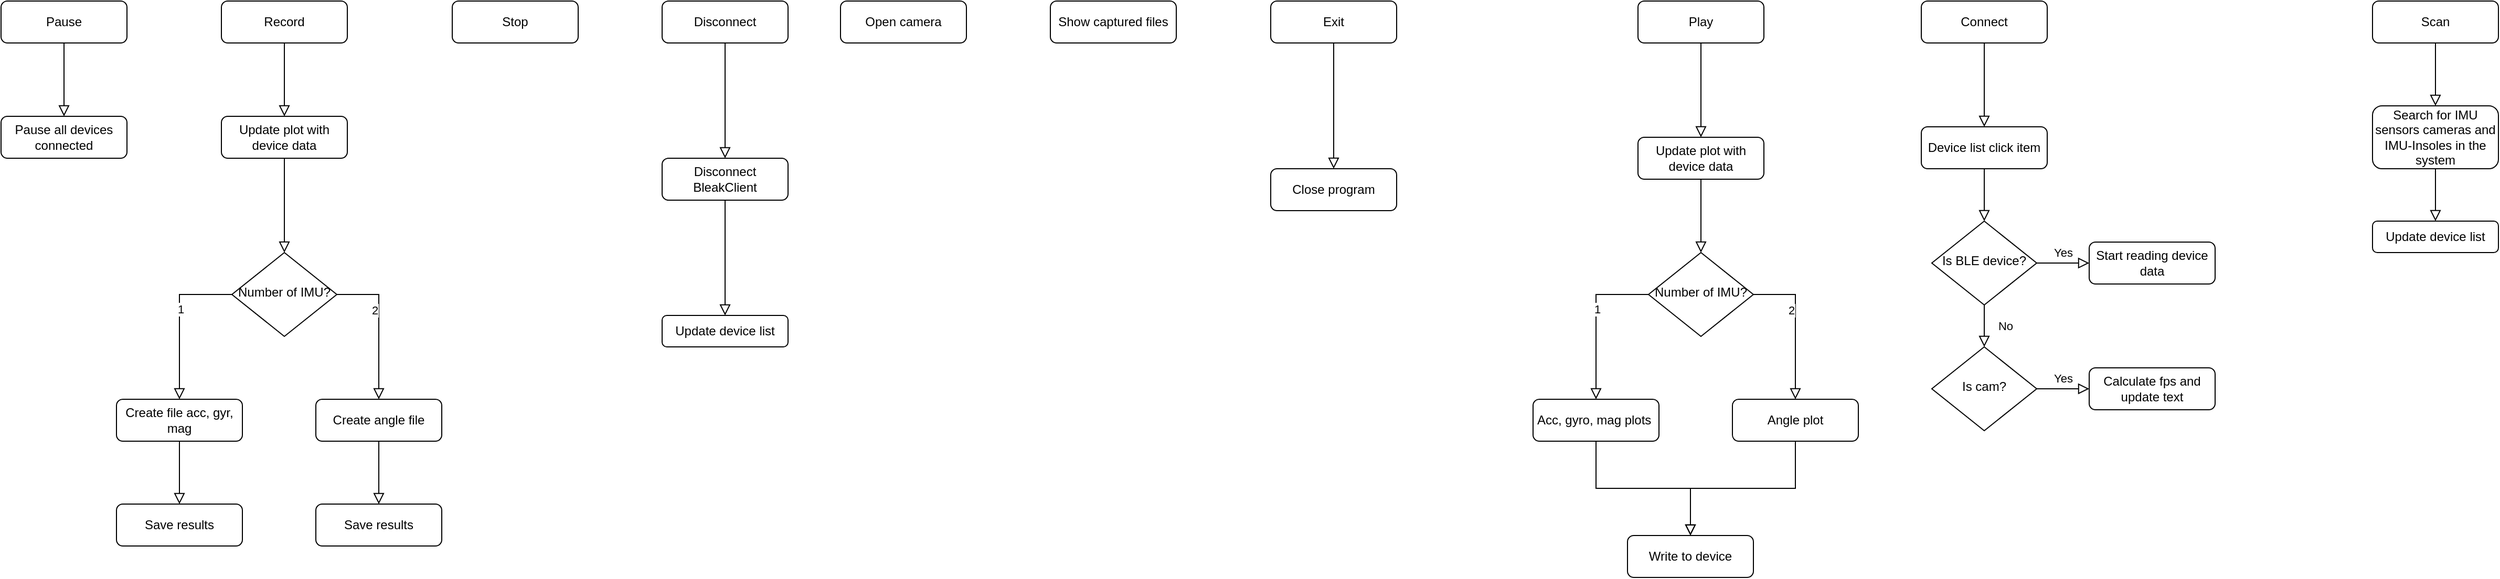 <mxfile version="20.3.0" type="github">
  <diagram id="C5RBs43oDa-KdzZeNtuy" name="Page-1">
    <mxGraphModel dx="3903" dy="1963" grid="1" gridSize="10" guides="1" tooltips="1" connect="1" arrows="1" fold="1" page="1" pageScale="1" pageWidth="827" pageHeight="1169" math="0" shadow="0">
      <root>
        <mxCell id="WIyWlLk6GJQsqaUBKTNV-0" />
        <mxCell id="WIyWlLk6GJQsqaUBKTNV-1" parent="WIyWlLk6GJQsqaUBKTNV-0" />
        <mxCell id="WIyWlLk6GJQsqaUBKTNV-2" value="" style="rounded=0;html=1;jettySize=auto;orthogonalLoop=1;fontSize=11;endArrow=block;endFill=0;endSize=8;strokeWidth=1;shadow=0;labelBackgroundColor=none;edgeStyle=orthogonalEdgeStyle;" parent="WIyWlLk6GJQsqaUBKTNV-1" source="WIyWlLk6GJQsqaUBKTNV-3" target="WIyWlLk6GJQsqaUBKTNV-6" edge="1">
          <mxGeometry relative="1" as="geometry" />
        </mxCell>
        <mxCell id="WIyWlLk6GJQsqaUBKTNV-3" value="Device list click item" style="rounded=1;whiteSpace=wrap;html=1;fontSize=12;glass=0;strokeWidth=1;shadow=0;" parent="WIyWlLk6GJQsqaUBKTNV-1" vertex="1">
          <mxGeometry x="160" y="80" width="120" height="40" as="geometry" />
        </mxCell>
        <mxCell id="WIyWlLk6GJQsqaUBKTNV-4" value="No" style="rounded=0;html=1;jettySize=auto;orthogonalLoop=1;fontSize=11;endArrow=block;endFill=0;endSize=8;strokeWidth=1;shadow=0;labelBackgroundColor=none;edgeStyle=orthogonalEdgeStyle;" parent="WIyWlLk6GJQsqaUBKTNV-1" source="WIyWlLk6GJQsqaUBKTNV-6" target="WIyWlLk6GJQsqaUBKTNV-10" edge="1">
          <mxGeometry y="20" relative="1" as="geometry">
            <mxPoint as="offset" />
          </mxGeometry>
        </mxCell>
        <mxCell id="WIyWlLk6GJQsqaUBKTNV-5" value="Yes" style="edgeStyle=orthogonalEdgeStyle;rounded=0;html=1;jettySize=auto;orthogonalLoop=1;fontSize=11;endArrow=block;endFill=0;endSize=8;strokeWidth=1;shadow=0;labelBackgroundColor=none;" parent="WIyWlLk6GJQsqaUBKTNV-1" source="WIyWlLk6GJQsqaUBKTNV-6" target="WIyWlLk6GJQsqaUBKTNV-7" edge="1">
          <mxGeometry y="10" relative="1" as="geometry">
            <mxPoint as="offset" />
          </mxGeometry>
        </mxCell>
        <mxCell id="WIyWlLk6GJQsqaUBKTNV-6" value="Is BLE device?" style="rhombus;whiteSpace=wrap;html=1;shadow=0;fontFamily=Helvetica;fontSize=12;align=center;strokeWidth=1;spacing=6;spacingTop=-4;" parent="WIyWlLk6GJQsqaUBKTNV-1" vertex="1">
          <mxGeometry x="170" y="170" width="100" height="80" as="geometry" />
        </mxCell>
        <mxCell id="WIyWlLk6GJQsqaUBKTNV-7" value="Start reading device data" style="rounded=1;whiteSpace=wrap;html=1;fontSize=12;glass=0;strokeWidth=1;shadow=0;" parent="WIyWlLk6GJQsqaUBKTNV-1" vertex="1">
          <mxGeometry x="320" y="190" width="120" height="40" as="geometry" />
        </mxCell>
        <mxCell id="WIyWlLk6GJQsqaUBKTNV-9" value="Yes" style="edgeStyle=orthogonalEdgeStyle;rounded=0;html=1;jettySize=auto;orthogonalLoop=1;fontSize=11;endArrow=block;endFill=0;endSize=8;strokeWidth=1;shadow=0;labelBackgroundColor=none;" parent="WIyWlLk6GJQsqaUBKTNV-1" source="WIyWlLk6GJQsqaUBKTNV-10" target="WIyWlLk6GJQsqaUBKTNV-12" edge="1">
          <mxGeometry y="10" relative="1" as="geometry">
            <mxPoint as="offset" />
          </mxGeometry>
        </mxCell>
        <mxCell id="WIyWlLk6GJQsqaUBKTNV-10" value="Is cam?" style="rhombus;whiteSpace=wrap;html=1;shadow=0;fontFamily=Helvetica;fontSize=12;align=center;strokeWidth=1;spacing=6;spacingTop=-4;" parent="WIyWlLk6GJQsqaUBKTNV-1" vertex="1">
          <mxGeometry x="170" y="290" width="100" height="80" as="geometry" />
        </mxCell>
        <mxCell id="WIyWlLk6GJQsqaUBKTNV-12" value="Calculate fps and update text" style="rounded=1;whiteSpace=wrap;html=1;fontSize=12;glass=0;strokeWidth=1;shadow=0;" parent="WIyWlLk6GJQsqaUBKTNV-1" vertex="1">
          <mxGeometry x="320" y="310" width="120" height="40" as="geometry" />
        </mxCell>
        <mxCell id="mn28sRKZHJ29L1jKlbp--0" value="Connect" style="rounded=1;whiteSpace=wrap;html=1;fontSize=12;glass=0;strokeWidth=1;shadow=0;" parent="WIyWlLk6GJQsqaUBKTNV-1" vertex="1">
          <mxGeometry x="160" y="-40" width="120" height="40" as="geometry" />
        </mxCell>
        <mxCell id="mn28sRKZHJ29L1jKlbp--1" value="" style="rounded=0;html=1;jettySize=auto;orthogonalLoop=1;fontSize=11;endArrow=block;endFill=0;endSize=8;strokeWidth=1;shadow=0;labelBackgroundColor=none;edgeStyle=orthogonalEdgeStyle;" parent="WIyWlLk6GJQsqaUBKTNV-1" source="mn28sRKZHJ29L1jKlbp--0" target="WIyWlLk6GJQsqaUBKTNV-3" edge="1">
          <mxGeometry relative="1" as="geometry">
            <mxPoint x="300" y="10" as="sourcePoint" />
            <mxPoint x="300" y="60" as="targetPoint" />
          </mxGeometry>
        </mxCell>
        <mxCell id="mn28sRKZHJ29L1jKlbp--2" value="Scan" style="rounded=1;whiteSpace=wrap;html=1;fontSize=12;glass=0;strokeWidth=1;shadow=0;" parent="WIyWlLk6GJQsqaUBKTNV-1" vertex="1">
          <mxGeometry x="590" y="-40" width="120" height="40" as="geometry" />
        </mxCell>
        <mxCell id="mn28sRKZHJ29L1jKlbp--3" value="Search for IMU sensors cameras and IMU-Insoles in the system" style="rounded=1;whiteSpace=wrap;html=1;fontSize=12;glass=0;strokeWidth=1;shadow=0;" parent="WIyWlLk6GJQsqaUBKTNV-1" vertex="1">
          <mxGeometry x="590" y="60" width="120" height="60" as="geometry" />
        </mxCell>
        <mxCell id="mn28sRKZHJ29L1jKlbp--4" value="Update device list" style="rounded=1;whiteSpace=wrap;html=1;fontSize=12;glass=0;strokeWidth=1;shadow=0;" parent="WIyWlLk6GJQsqaUBKTNV-1" vertex="1">
          <mxGeometry x="590" y="170" width="120" height="30" as="geometry" />
        </mxCell>
        <mxCell id="mn28sRKZHJ29L1jKlbp--5" value="" style="rounded=0;html=1;jettySize=auto;orthogonalLoop=1;fontSize=11;endArrow=block;endFill=0;endSize=8;strokeWidth=1;shadow=0;labelBackgroundColor=none;edgeStyle=orthogonalEdgeStyle;" parent="WIyWlLk6GJQsqaUBKTNV-1" source="mn28sRKZHJ29L1jKlbp--2" target="mn28sRKZHJ29L1jKlbp--3" edge="1">
          <mxGeometry relative="1" as="geometry">
            <mxPoint x="530" y="20" as="sourcePoint" />
            <mxPoint x="530" y="100" as="targetPoint" />
          </mxGeometry>
        </mxCell>
        <mxCell id="mn28sRKZHJ29L1jKlbp--6" value="" style="rounded=0;html=1;jettySize=auto;orthogonalLoop=1;fontSize=11;endArrow=block;endFill=0;endSize=8;strokeWidth=1;shadow=0;labelBackgroundColor=none;edgeStyle=orthogonalEdgeStyle;" parent="WIyWlLk6GJQsqaUBKTNV-1" source="mn28sRKZHJ29L1jKlbp--3" target="mn28sRKZHJ29L1jKlbp--4" edge="1">
          <mxGeometry relative="1" as="geometry">
            <mxPoint x="550" y="145" as="sourcePoint" />
            <mxPoint x="550" y="225" as="targetPoint" />
          </mxGeometry>
        </mxCell>
        <mxCell id="mn28sRKZHJ29L1jKlbp--7" value="Play" style="rounded=1;whiteSpace=wrap;html=1;fontSize=12;glass=0;strokeWidth=1;shadow=0;" parent="WIyWlLk6GJQsqaUBKTNV-1" vertex="1">
          <mxGeometry x="-110" y="-40" width="120" height="40" as="geometry" />
        </mxCell>
        <mxCell id="mn28sRKZHJ29L1jKlbp--9" value="Number of IMU?" style="rhombus;whiteSpace=wrap;html=1;shadow=0;fontFamily=Helvetica;fontSize=12;align=center;strokeWidth=1;spacing=6;spacingTop=-4;" parent="WIyWlLk6GJQsqaUBKTNV-1" vertex="1">
          <mxGeometry x="-100" y="200" width="100" height="80" as="geometry" />
        </mxCell>
        <mxCell id="mn28sRKZHJ29L1jKlbp--11" value="Acc, gyro, mag plots&amp;nbsp;" style="rounded=1;whiteSpace=wrap;html=1;fontSize=12;glass=0;strokeWidth=1;shadow=0;" parent="WIyWlLk6GJQsqaUBKTNV-1" vertex="1">
          <mxGeometry x="-210" y="340" width="120" height="40" as="geometry" />
        </mxCell>
        <mxCell id="mn28sRKZHJ29L1jKlbp--12" value="Angle plot" style="rounded=1;whiteSpace=wrap;html=1;fontSize=12;glass=0;strokeWidth=1;shadow=0;" parent="WIyWlLk6GJQsqaUBKTNV-1" vertex="1">
          <mxGeometry x="-20" y="340" width="120" height="40" as="geometry" />
        </mxCell>
        <mxCell id="mn28sRKZHJ29L1jKlbp--13" value="" style="rounded=0;html=1;jettySize=auto;orthogonalLoop=1;fontSize=11;endArrow=block;endFill=0;endSize=8;strokeWidth=1;shadow=0;labelBackgroundColor=none;edgeStyle=orthogonalEdgeStyle;exitX=0;exitY=0.5;exitDx=0;exitDy=0;" parent="WIyWlLk6GJQsqaUBKTNV-1" source="mn28sRKZHJ29L1jKlbp--9" target="mn28sRKZHJ29L1jKlbp--11" edge="1">
          <mxGeometry relative="1" as="geometry">
            <mxPoint x="-120" y="330" as="sourcePoint" />
            <mxPoint x="-120" y="440" as="targetPoint" />
          </mxGeometry>
        </mxCell>
        <mxCell id="mn28sRKZHJ29L1jKlbp--14" value="1" style="edgeLabel;html=1;align=center;verticalAlign=middle;resizable=0;points=[];" parent="mn28sRKZHJ29L1jKlbp--13" vertex="1" connectable="0">
          <mxGeometry x="-0.152" y="1" relative="1" as="geometry">
            <mxPoint as="offset" />
          </mxGeometry>
        </mxCell>
        <mxCell id="mn28sRKZHJ29L1jKlbp--15" value="" style="rounded=0;html=1;jettySize=auto;orthogonalLoop=1;fontSize=11;endArrow=block;endFill=0;endSize=8;strokeWidth=1;shadow=0;labelBackgroundColor=none;edgeStyle=orthogonalEdgeStyle;exitX=1;exitY=0.5;exitDx=0;exitDy=0;" parent="WIyWlLk6GJQsqaUBKTNV-1" source="mn28sRKZHJ29L1jKlbp--9" target="mn28sRKZHJ29L1jKlbp--12" edge="1">
          <mxGeometry relative="1" as="geometry">
            <mxPoint x="-80" y="370" as="sourcePoint" />
            <mxPoint x="-80" y="480" as="targetPoint" />
          </mxGeometry>
        </mxCell>
        <mxCell id="mn28sRKZHJ29L1jKlbp--16" value="2" style="edgeLabel;html=1;align=center;verticalAlign=middle;resizable=0;points=[];" parent="mn28sRKZHJ29L1jKlbp--15" vertex="1" connectable="0">
          <mxGeometry x="-0.214" y="-4" relative="1" as="geometry">
            <mxPoint as="offset" />
          </mxGeometry>
        </mxCell>
        <mxCell id="mn28sRKZHJ29L1jKlbp--17" value="Write to device" style="rounded=1;whiteSpace=wrap;html=1;fontSize=12;glass=0;strokeWidth=1;shadow=0;" parent="WIyWlLk6GJQsqaUBKTNV-1" vertex="1">
          <mxGeometry x="-120" y="470" width="120" height="40" as="geometry" />
        </mxCell>
        <mxCell id="mn28sRKZHJ29L1jKlbp--18" value="" style="rounded=0;html=1;jettySize=auto;orthogonalLoop=1;fontSize=11;endArrow=block;endFill=0;endSize=8;strokeWidth=1;shadow=0;labelBackgroundColor=none;edgeStyle=orthogonalEdgeStyle;" parent="WIyWlLk6GJQsqaUBKTNV-1" source="mn28sRKZHJ29L1jKlbp--11" target="mn28sRKZHJ29L1jKlbp--17" edge="1">
          <mxGeometry relative="1" as="geometry">
            <mxPoint x="-170" y="460" as="sourcePoint" />
            <mxPoint x="-170" y="570" as="targetPoint" />
          </mxGeometry>
        </mxCell>
        <mxCell id="mn28sRKZHJ29L1jKlbp--19" value="" style="rounded=0;html=1;jettySize=auto;orthogonalLoop=1;fontSize=11;endArrow=block;endFill=0;endSize=8;strokeWidth=1;shadow=0;labelBackgroundColor=none;edgeStyle=orthogonalEdgeStyle;" parent="WIyWlLk6GJQsqaUBKTNV-1" source="mn28sRKZHJ29L1jKlbp--12" target="mn28sRKZHJ29L1jKlbp--17" edge="1">
          <mxGeometry relative="1" as="geometry">
            <mxPoint x="50" y="435" as="sourcePoint" />
            <mxPoint x="50" y="545" as="targetPoint" />
          </mxGeometry>
        </mxCell>
        <mxCell id="mn28sRKZHJ29L1jKlbp--20" value="Exit" style="rounded=1;whiteSpace=wrap;html=1;fontSize=12;glass=0;strokeWidth=1;shadow=0;" parent="WIyWlLk6GJQsqaUBKTNV-1" vertex="1">
          <mxGeometry x="-460" y="-40" width="120" height="40" as="geometry" />
        </mxCell>
        <mxCell id="mn28sRKZHJ29L1jKlbp--21" value="Close program" style="rounded=1;whiteSpace=wrap;html=1;fontSize=12;glass=0;strokeWidth=1;shadow=0;" parent="WIyWlLk6GJQsqaUBKTNV-1" vertex="1">
          <mxGeometry x="-460" y="120" width="120" height="40" as="geometry" />
        </mxCell>
        <mxCell id="mn28sRKZHJ29L1jKlbp--22" value="" style="rounded=0;html=1;jettySize=auto;orthogonalLoop=1;fontSize=11;endArrow=block;endFill=0;endSize=8;strokeWidth=1;shadow=0;labelBackgroundColor=none;edgeStyle=orthogonalEdgeStyle;" parent="WIyWlLk6GJQsqaUBKTNV-1" source="mn28sRKZHJ29L1jKlbp--20" target="mn28sRKZHJ29L1jKlbp--21" edge="1">
          <mxGeometry relative="1" as="geometry">
            <mxPoint x="-380" y="30" as="sourcePoint" />
            <mxPoint x="-380" y="140" as="targetPoint" />
          </mxGeometry>
        </mxCell>
        <mxCell id="mn28sRKZHJ29L1jKlbp--23" value="Show captured files" style="rounded=1;whiteSpace=wrap;html=1;fontSize=12;glass=0;strokeWidth=1;shadow=0;" parent="WIyWlLk6GJQsqaUBKTNV-1" vertex="1">
          <mxGeometry x="-670" y="-40" width="120" height="40" as="geometry" />
        </mxCell>
        <mxCell id="mn28sRKZHJ29L1jKlbp--24" value="Open camera" style="rounded=1;whiteSpace=wrap;html=1;fontSize=12;glass=0;strokeWidth=1;shadow=0;" parent="WIyWlLk6GJQsqaUBKTNV-1" vertex="1">
          <mxGeometry x="-870" y="-40" width="120" height="40" as="geometry" />
        </mxCell>
        <mxCell id="nYYQG9YODrcpCNj0-MgX-0" value="Disconnect" style="rounded=1;whiteSpace=wrap;html=1;fontSize=12;glass=0;strokeWidth=1;shadow=0;" parent="WIyWlLk6GJQsqaUBKTNV-1" vertex="1">
          <mxGeometry x="-1040" y="-40" width="120" height="40" as="geometry" />
        </mxCell>
        <mxCell id="nYYQG9YODrcpCNj0-MgX-1" value="Update device list" style="rounded=1;whiteSpace=wrap;html=1;fontSize=12;glass=0;strokeWidth=1;shadow=0;" parent="WIyWlLk6GJQsqaUBKTNV-1" vertex="1">
          <mxGeometry x="-1040" y="260" width="120" height="30" as="geometry" />
        </mxCell>
        <mxCell id="nYYQG9YODrcpCNj0-MgX-2" value="" style="rounded=0;html=1;jettySize=auto;orthogonalLoop=1;fontSize=11;endArrow=block;endFill=0;endSize=8;strokeWidth=1;shadow=0;labelBackgroundColor=none;edgeStyle=orthogonalEdgeStyle;" parent="WIyWlLk6GJQsqaUBKTNV-1" source="nYYQG9YODrcpCNj0-MgX-3" target="nYYQG9YODrcpCNj0-MgX-1" edge="1">
          <mxGeometry relative="1" as="geometry">
            <mxPoint x="-980.5" y="190" as="sourcePoint" />
            <mxPoint x="-980.5" y="310" as="targetPoint" />
          </mxGeometry>
        </mxCell>
        <mxCell id="nYYQG9YODrcpCNj0-MgX-3" value="Disconnect BleakClient" style="rounded=1;whiteSpace=wrap;html=1;fontSize=12;glass=0;strokeWidth=1;shadow=0;" parent="WIyWlLk6GJQsqaUBKTNV-1" vertex="1">
          <mxGeometry x="-1040" y="110" width="120" height="40" as="geometry" />
        </mxCell>
        <mxCell id="nYYQG9YODrcpCNj0-MgX-4" value="" style="rounded=0;html=1;jettySize=auto;orthogonalLoop=1;fontSize=11;endArrow=block;endFill=0;endSize=8;strokeWidth=1;shadow=0;labelBackgroundColor=none;edgeStyle=orthogonalEdgeStyle;" parent="WIyWlLk6GJQsqaUBKTNV-1" source="nYYQG9YODrcpCNj0-MgX-0" target="nYYQG9YODrcpCNj0-MgX-3" edge="1">
          <mxGeometry relative="1" as="geometry">
            <mxPoint x="-910" as="sourcePoint" />
            <mxPoint x="-910" y="120" as="targetPoint" />
          </mxGeometry>
        </mxCell>
        <mxCell id="nYYQG9YODrcpCNj0-MgX-5" value="Stop" style="rounded=1;whiteSpace=wrap;html=1;fontSize=12;glass=0;strokeWidth=1;shadow=0;" parent="WIyWlLk6GJQsqaUBKTNV-1" vertex="1">
          <mxGeometry x="-1240" y="-40" width="120" height="40" as="geometry" />
        </mxCell>
        <mxCell id="nYYQG9YODrcpCNj0-MgX-7" value="Record" style="rounded=1;whiteSpace=wrap;html=1;fontSize=12;glass=0;strokeWidth=1;shadow=0;" parent="WIyWlLk6GJQsqaUBKTNV-1" vertex="1">
          <mxGeometry x="-1460" y="-40" width="120" height="40" as="geometry" />
        </mxCell>
        <mxCell id="nYYQG9YODrcpCNj0-MgX-9" value="" style="rounded=0;html=1;jettySize=auto;orthogonalLoop=1;fontSize=11;endArrow=block;endFill=0;endSize=8;strokeWidth=1;shadow=0;labelBackgroundColor=none;edgeStyle=orthogonalEdgeStyle;" parent="WIyWlLk6GJQsqaUBKTNV-1" source="zzQkw6SvK0GUavHwlNIH-3" target="nYYQG9YODrcpCNj0-MgX-24" edge="1">
          <mxGeometry relative="1" as="geometry">
            <mxPoint x="-1330" y="20" as="sourcePoint" />
            <mxPoint x="-1400" y="100" as="targetPoint" />
          </mxGeometry>
        </mxCell>
        <mxCell id="nYYQG9YODrcpCNj0-MgX-24" value="Number of IMU?" style="rhombus;whiteSpace=wrap;html=1;shadow=0;fontFamily=Helvetica;fontSize=12;align=center;strokeWidth=1;spacing=6;spacingTop=-4;" parent="WIyWlLk6GJQsqaUBKTNV-1" vertex="1">
          <mxGeometry x="-1450" y="200" width="100" height="80" as="geometry" />
        </mxCell>
        <mxCell id="nYYQG9YODrcpCNj0-MgX-25" value="Create file acc, gyr, mag" style="rounded=1;whiteSpace=wrap;html=1;fontSize=12;glass=0;strokeWidth=1;shadow=0;" parent="WIyWlLk6GJQsqaUBKTNV-1" vertex="1">
          <mxGeometry x="-1560" y="340" width="120" height="40" as="geometry" />
        </mxCell>
        <mxCell id="nYYQG9YODrcpCNj0-MgX-26" value="Create angle file" style="rounded=1;whiteSpace=wrap;html=1;fontSize=12;glass=0;strokeWidth=1;shadow=0;" parent="WIyWlLk6GJQsqaUBKTNV-1" vertex="1">
          <mxGeometry x="-1370" y="340" width="120" height="40" as="geometry" />
        </mxCell>
        <mxCell id="nYYQG9YODrcpCNj0-MgX-27" value="" style="rounded=0;html=1;jettySize=auto;orthogonalLoop=1;fontSize=11;endArrow=block;endFill=0;endSize=8;strokeWidth=1;shadow=0;labelBackgroundColor=none;edgeStyle=orthogonalEdgeStyle;exitX=0;exitY=0.5;exitDx=0;exitDy=0;" parent="WIyWlLk6GJQsqaUBKTNV-1" source="nYYQG9YODrcpCNj0-MgX-24" target="nYYQG9YODrcpCNj0-MgX-25" edge="1">
          <mxGeometry relative="1" as="geometry">
            <mxPoint x="-1470" y="330" as="sourcePoint" />
            <mxPoint x="-1470" y="440" as="targetPoint" />
          </mxGeometry>
        </mxCell>
        <mxCell id="nYYQG9YODrcpCNj0-MgX-28" value="1" style="edgeLabel;html=1;align=center;verticalAlign=middle;resizable=0;points=[];" parent="nYYQG9YODrcpCNj0-MgX-27" vertex="1" connectable="0">
          <mxGeometry x="-0.152" y="1" relative="1" as="geometry">
            <mxPoint as="offset" />
          </mxGeometry>
        </mxCell>
        <mxCell id="nYYQG9YODrcpCNj0-MgX-29" value="" style="rounded=0;html=1;jettySize=auto;orthogonalLoop=1;fontSize=11;endArrow=block;endFill=0;endSize=8;strokeWidth=1;shadow=0;labelBackgroundColor=none;edgeStyle=orthogonalEdgeStyle;exitX=1;exitY=0.5;exitDx=0;exitDy=0;" parent="WIyWlLk6GJQsqaUBKTNV-1" source="nYYQG9YODrcpCNj0-MgX-24" target="nYYQG9YODrcpCNj0-MgX-26" edge="1">
          <mxGeometry relative="1" as="geometry">
            <mxPoint x="-1430" y="370" as="sourcePoint" />
            <mxPoint x="-1430" y="480" as="targetPoint" />
          </mxGeometry>
        </mxCell>
        <mxCell id="nYYQG9YODrcpCNj0-MgX-30" value="2" style="edgeLabel;html=1;align=center;verticalAlign=middle;resizable=0;points=[];" parent="nYYQG9YODrcpCNj0-MgX-29" vertex="1" connectable="0">
          <mxGeometry x="-0.214" y="-4" relative="1" as="geometry">
            <mxPoint as="offset" />
          </mxGeometry>
        </mxCell>
        <mxCell id="nYYQG9YODrcpCNj0-MgX-31" value="Pause" style="rounded=1;whiteSpace=wrap;html=1;fontSize=12;glass=0;strokeWidth=1;shadow=0;" parent="WIyWlLk6GJQsqaUBKTNV-1" vertex="1">
          <mxGeometry x="-1670" y="-40" width="120" height="40" as="geometry" />
        </mxCell>
        <mxCell id="zzQkw6SvK0GUavHwlNIH-0" value="Update plot with device data" style="rounded=1;whiteSpace=wrap;html=1;fontSize=12;glass=0;strokeWidth=1;shadow=0;" vertex="1" parent="WIyWlLk6GJQsqaUBKTNV-1">
          <mxGeometry x="-110" y="90" width="120" height="40" as="geometry" />
        </mxCell>
        <mxCell id="zzQkw6SvK0GUavHwlNIH-1" value="" style="rounded=0;html=1;jettySize=auto;orthogonalLoop=1;fontSize=11;endArrow=block;endFill=0;endSize=8;strokeWidth=1;shadow=0;labelBackgroundColor=none;edgeStyle=orthogonalEdgeStyle;" edge="1" parent="WIyWlLk6GJQsqaUBKTNV-1" source="mn28sRKZHJ29L1jKlbp--7" target="zzQkw6SvK0GUavHwlNIH-0">
          <mxGeometry relative="1" as="geometry">
            <mxPoint x="-30" y="10" as="sourcePoint" />
            <mxPoint x="-30" y="90" as="targetPoint" />
          </mxGeometry>
        </mxCell>
        <mxCell id="zzQkw6SvK0GUavHwlNIH-2" value="" style="rounded=0;html=1;jettySize=auto;orthogonalLoop=1;fontSize=11;endArrow=block;endFill=0;endSize=8;strokeWidth=1;shadow=0;labelBackgroundColor=none;edgeStyle=orthogonalEdgeStyle;" edge="1" parent="WIyWlLk6GJQsqaUBKTNV-1" source="zzQkw6SvK0GUavHwlNIH-0" target="mn28sRKZHJ29L1jKlbp--9">
          <mxGeometry relative="1" as="geometry">
            <mxPoint x="39.5" y="160" as="sourcePoint" />
            <mxPoint x="39.5" y="250" as="targetPoint" />
          </mxGeometry>
        </mxCell>
        <mxCell id="zzQkw6SvK0GUavHwlNIH-3" value="Update plot with device data" style="rounded=1;whiteSpace=wrap;html=1;fontSize=12;glass=0;strokeWidth=1;shadow=0;" vertex="1" parent="WIyWlLk6GJQsqaUBKTNV-1">
          <mxGeometry x="-1460" y="70" width="120" height="40" as="geometry" />
        </mxCell>
        <mxCell id="zzQkw6SvK0GUavHwlNIH-6" value="" style="rounded=0;html=1;jettySize=auto;orthogonalLoop=1;fontSize=11;endArrow=block;endFill=0;endSize=8;strokeWidth=1;shadow=0;labelBackgroundColor=none;edgeStyle=orthogonalEdgeStyle;" edge="1" parent="WIyWlLk6GJQsqaUBKTNV-1" source="nYYQG9YODrcpCNj0-MgX-7" target="zzQkw6SvK0GUavHwlNIH-3">
          <mxGeometry relative="1" as="geometry">
            <mxPoint x="-1300" y="70" as="sourcePoint" />
            <mxPoint x="-1300" y="160" as="targetPoint" />
          </mxGeometry>
        </mxCell>
        <mxCell id="zzQkw6SvK0GUavHwlNIH-7" value="Save results" style="rounded=1;whiteSpace=wrap;html=1;fontSize=12;glass=0;strokeWidth=1;shadow=0;" vertex="1" parent="WIyWlLk6GJQsqaUBKTNV-1">
          <mxGeometry x="-1560" y="440" width="120" height="40" as="geometry" />
        </mxCell>
        <mxCell id="zzQkw6SvK0GUavHwlNIH-8" value="" style="rounded=0;html=1;jettySize=auto;orthogonalLoop=1;fontSize=11;endArrow=block;endFill=0;endSize=8;strokeWidth=1;shadow=0;labelBackgroundColor=none;edgeStyle=orthogonalEdgeStyle;" edge="1" parent="WIyWlLk6GJQsqaUBKTNV-1" source="nYYQG9YODrcpCNj0-MgX-25" target="zzQkw6SvK0GUavHwlNIH-7">
          <mxGeometry relative="1" as="geometry">
            <mxPoint x="-1360" y="495" as="sourcePoint" />
            <mxPoint x="-1360" y="585" as="targetPoint" />
          </mxGeometry>
        </mxCell>
        <mxCell id="zzQkw6SvK0GUavHwlNIH-9" value="Save results" style="rounded=1;whiteSpace=wrap;html=1;fontSize=12;glass=0;strokeWidth=1;shadow=0;" vertex="1" parent="WIyWlLk6GJQsqaUBKTNV-1">
          <mxGeometry x="-1370" y="440" width="120" height="40" as="geometry" />
        </mxCell>
        <mxCell id="zzQkw6SvK0GUavHwlNIH-10" value="" style="rounded=0;html=1;jettySize=auto;orthogonalLoop=1;fontSize=11;endArrow=block;endFill=0;endSize=8;strokeWidth=1;shadow=0;labelBackgroundColor=none;edgeStyle=orthogonalEdgeStyle;" edge="1" parent="WIyWlLk6GJQsqaUBKTNV-1" source="nYYQG9YODrcpCNj0-MgX-26" target="zzQkw6SvK0GUavHwlNIH-9">
          <mxGeometry relative="1" as="geometry">
            <mxPoint x="-1390" y="540" as="sourcePoint" />
            <mxPoint x="-1390" y="600" as="targetPoint" />
          </mxGeometry>
        </mxCell>
        <mxCell id="zzQkw6SvK0GUavHwlNIH-11" value="Pause all devices connected" style="rounded=1;whiteSpace=wrap;html=1;fontSize=12;glass=0;strokeWidth=1;shadow=0;" vertex="1" parent="WIyWlLk6GJQsqaUBKTNV-1">
          <mxGeometry x="-1670" y="70" width="120" height="40" as="geometry" />
        </mxCell>
        <mxCell id="zzQkw6SvK0GUavHwlNIH-12" value="" style="rounded=0;html=1;jettySize=auto;orthogonalLoop=1;fontSize=11;endArrow=block;endFill=0;endSize=8;strokeWidth=1;shadow=0;labelBackgroundColor=none;edgeStyle=orthogonalEdgeStyle;" edge="1" parent="WIyWlLk6GJQsqaUBKTNV-1" source="nYYQG9YODrcpCNj0-MgX-31" target="zzQkw6SvK0GUavHwlNIH-11">
          <mxGeometry relative="1" as="geometry">
            <mxPoint x="-1540" y="40" as="sourcePoint" />
            <mxPoint x="-1540" y="110" as="targetPoint" />
          </mxGeometry>
        </mxCell>
      </root>
    </mxGraphModel>
  </diagram>
</mxfile>
